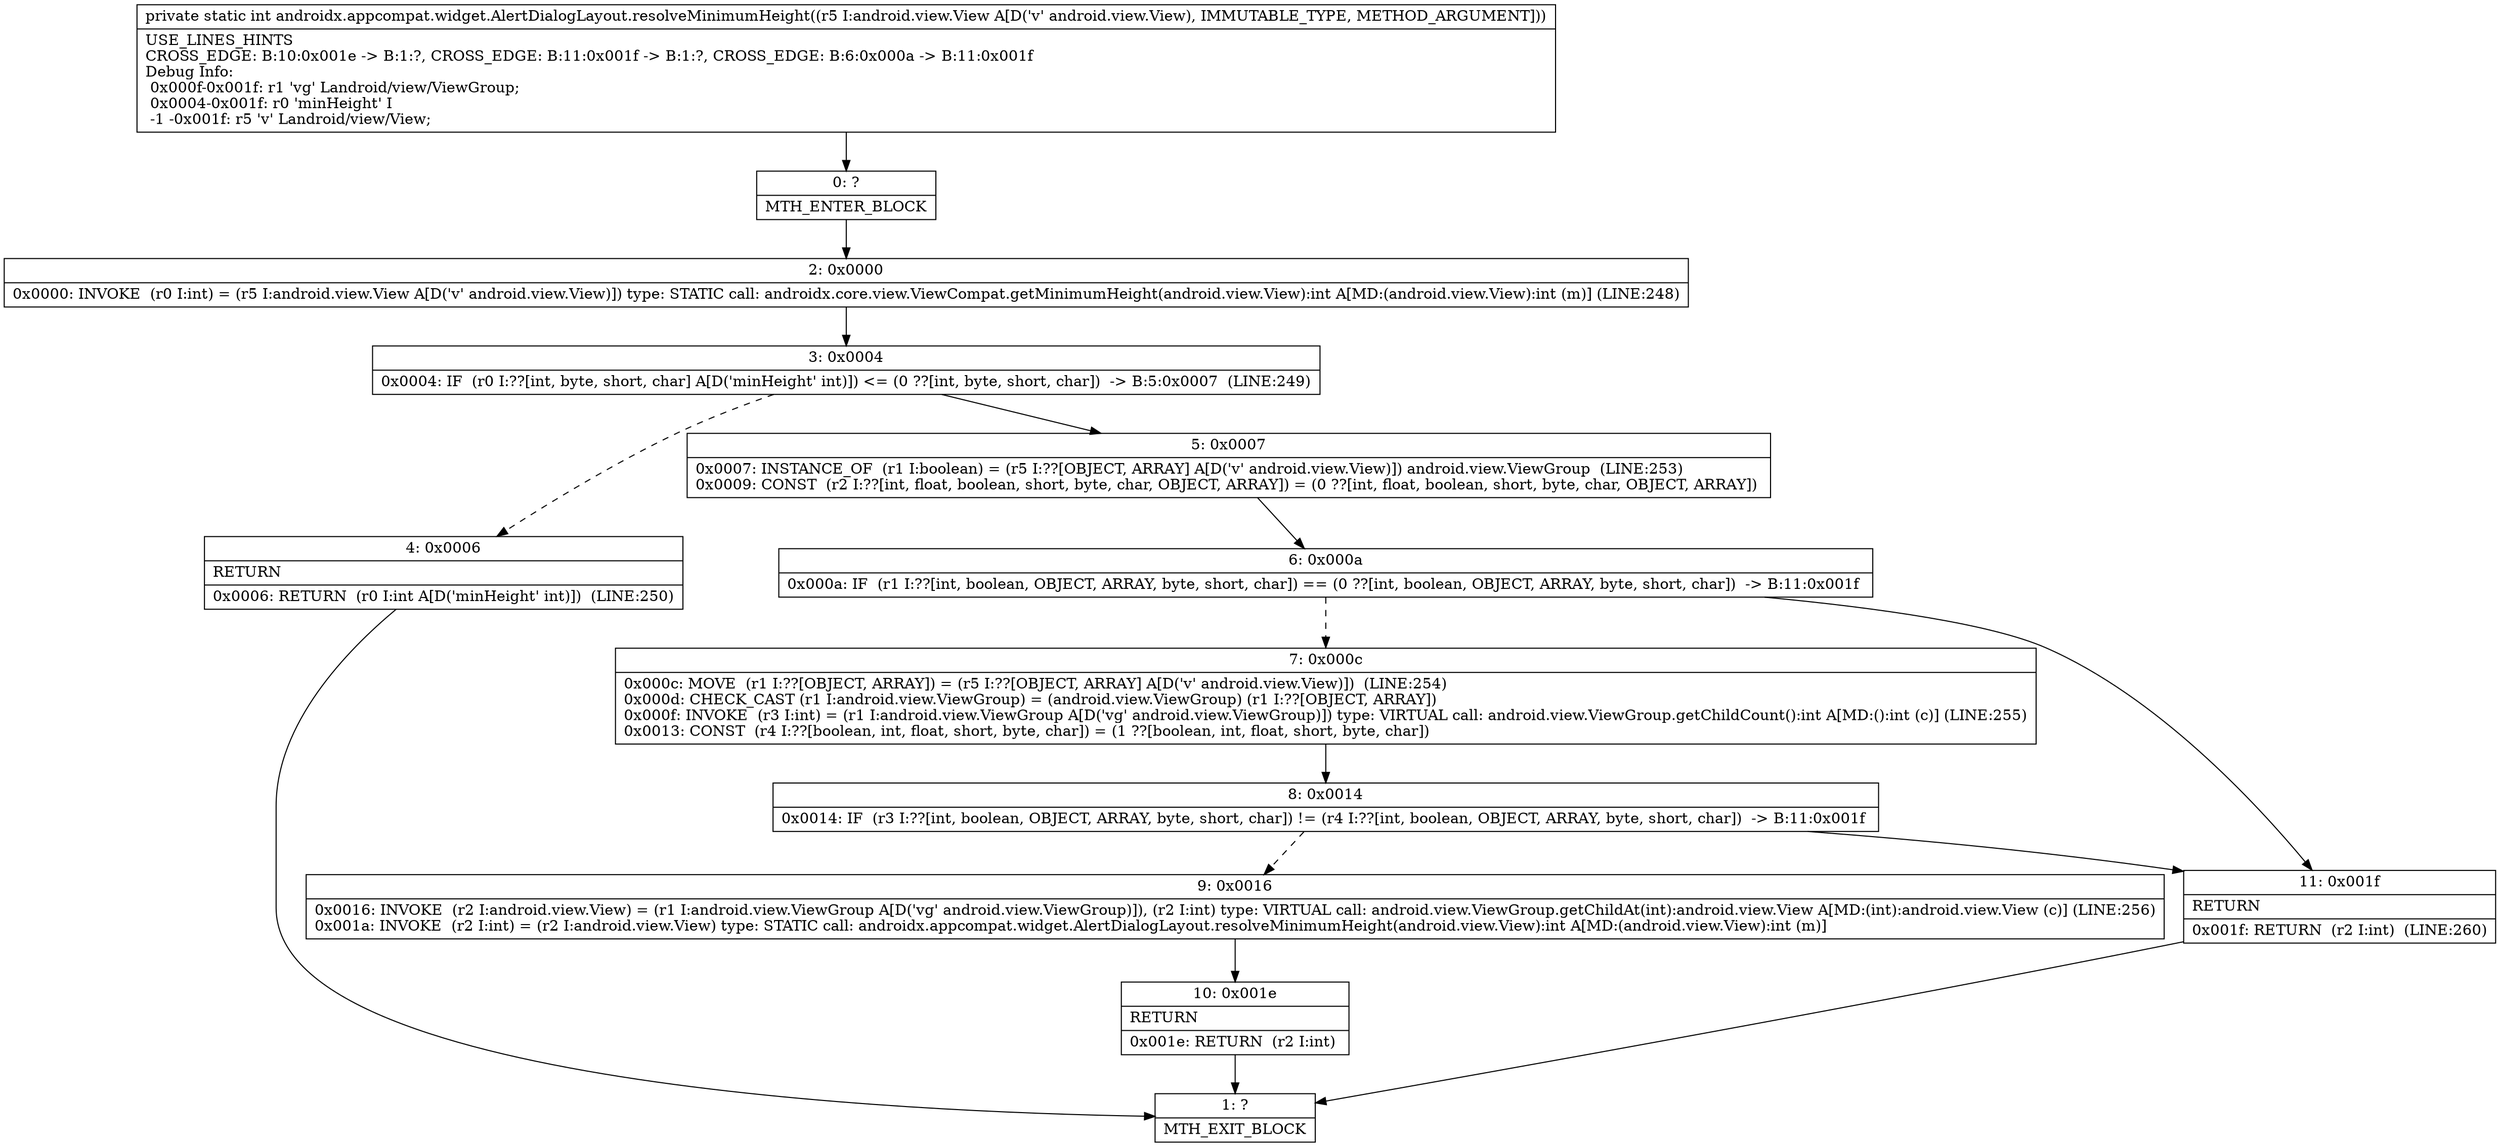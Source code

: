 digraph "CFG forandroidx.appcompat.widget.AlertDialogLayout.resolveMinimumHeight(Landroid\/view\/View;)I" {
Node_0 [shape=record,label="{0\:\ ?|MTH_ENTER_BLOCK\l}"];
Node_2 [shape=record,label="{2\:\ 0x0000|0x0000: INVOKE  (r0 I:int) = (r5 I:android.view.View A[D('v' android.view.View)]) type: STATIC call: androidx.core.view.ViewCompat.getMinimumHeight(android.view.View):int A[MD:(android.view.View):int (m)] (LINE:248)\l}"];
Node_3 [shape=record,label="{3\:\ 0x0004|0x0004: IF  (r0 I:??[int, byte, short, char] A[D('minHeight' int)]) \<= (0 ??[int, byte, short, char])  \-\> B:5:0x0007  (LINE:249)\l}"];
Node_4 [shape=record,label="{4\:\ 0x0006|RETURN\l|0x0006: RETURN  (r0 I:int A[D('minHeight' int)])  (LINE:250)\l}"];
Node_1 [shape=record,label="{1\:\ ?|MTH_EXIT_BLOCK\l}"];
Node_5 [shape=record,label="{5\:\ 0x0007|0x0007: INSTANCE_OF  (r1 I:boolean) = (r5 I:??[OBJECT, ARRAY] A[D('v' android.view.View)]) android.view.ViewGroup  (LINE:253)\l0x0009: CONST  (r2 I:??[int, float, boolean, short, byte, char, OBJECT, ARRAY]) = (0 ??[int, float, boolean, short, byte, char, OBJECT, ARRAY]) \l}"];
Node_6 [shape=record,label="{6\:\ 0x000a|0x000a: IF  (r1 I:??[int, boolean, OBJECT, ARRAY, byte, short, char]) == (0 ??[int, boolean, OBJECT, ARRAY, byte, short, char])  \-\> B:11:0x001f \l}"];
Node_7 [shape=record,label="{7\:\ 0x000c|0x000c: MOVE  (r1 I:??[OBJECT, ARRAY]) = (r5 I:??[OBJECT, ARRAY] A[D('v' android.view.View)])  (LINE:254)\l0x000d: CHECK_CAST (r1 I:android.view.ViewGroup) = (android.view.ViewGroup) (r1 I:??[OBJECT, ARRAY]) \l0x000f: INVOKE  (r3 I:int) = (r1 I:android.view.ViewGroup A[D('vg' android.view.ViewGroup)]) type: VIRTUAL call: android.view.ViewGroup.getChildCount():int A[MD:():int (c)] (LINE:255)\l0x0013: CONST  (r4 I:??[boolean, int, float, short, byte, char]) = (1 ??[boolean, int, float, short, byte, char]) \l}"];
Node_8 [shape=record,label="{8\:\ 0x0014|0x0014: IF  (r3 I:??[int, boolean, OBJECT, ARRAY, byte, short, char]) != (r4 I:??[int, boolean, OBJECT, ARRAY, byte, short, char])  \-\> B:11:0x001f \l}"];
Node_9 [shape=record,label="{9\:\ 0x0016|0x0016: INVOKE  (r2 I:android.view.View) = (r1 I:android.view.ViewGroup A[D('vg' android.view.ViewGroup)]), (r2 I:int) type: VIRTUAL call: android.view.ViewGroup.getChildAt(int):android.view.View A[MD:(int):android.view.View (c)] (LINE:256)\l0x001a: INVOKE  (r2 I:int) = (r2 I:android.view.View) type: STATIC call: androidx.appcompat.widget.AlertDialogLayout.resolveMinimumHeight(android.view.View):int A[MD:(android.view.View):int (m)]\l}"];
Node_10 [shape=record,label="{10\:\ 0x001e|RETURN\l|0x001e: RETURN  (r2 I:int) \l}"];
Node_11 [shape=record,label="{11\:\ 0x001f|RETURN\l|0x001f: RETURN  (r2 I:int)  (LINE:260)\l}"];
MethodNode[shape=record,label="{private static int androidx.appcompat.widget.AlertDialogLayout.resolveMinimumHeight((r5 I:android.view.View A[D('v' android.view.View), IMMUTABLE_TYPE, METHOD_ARGUMENT]))  | USE_LINES_HINTS\lCROSS_EDGE: B:10:0x001e \-\> B:1:?, CROSS_EDGE: B:11:0x001f \-\> B:1:?, CROSS_EDGE: B:6:0x000a \-\> B:11:0x001f\lDebug Info:\l  0x000f\-0x001f: r1 'vg' Landroid\/view\/ViewGroup;\l  0x0004\-0x001f: r0 'minHeight' I\l  \-1 \-0x001f: r5 'v' Landroid\/view\/View;\l}"];
MethodNode -> Node_0;Node_0 -> Node_2;
Node_2 -> Node_3;
Node_3 -> Node_4[style=dashed];
Node_3 -> Node_5;
Node_4 -> Node_1;
Node_5 -> Node_6;
Node_6 -> Node_7[style=dashed];
Node_6 -> Node_11;
Node_7 -> Node_8;
Node_8 -> Node_9[style=dashed];
Node_8 -> Node_11;
Node_9 -> Node_10;
Node_10 -> Node_1;
Node_11 -> Node_1;
}

